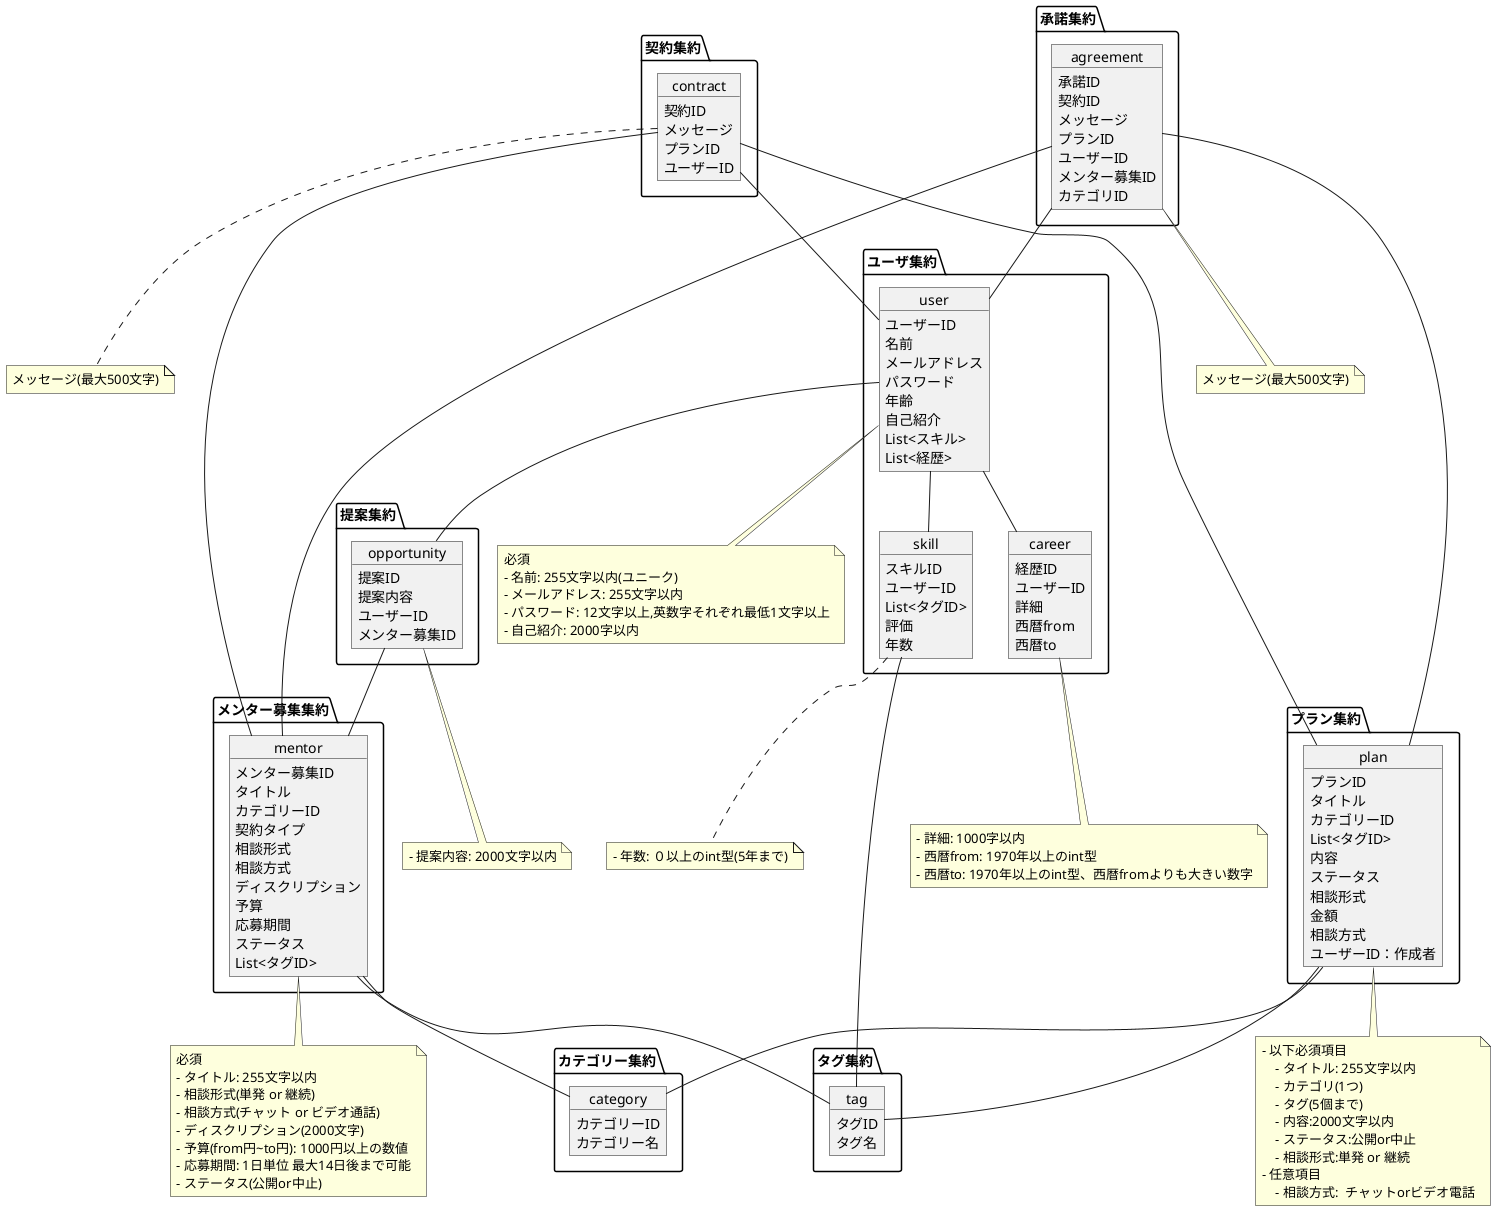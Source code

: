 @startuml
package ユーザ集約 {
object user{
    ユーザーID
    名前
    メールアドレス
    パスワード
    年齢
    自己紹介
    List<スキル>
    List<経歴>
}
object skill{
    スキルID
    ユーザーID
    List<タグID>
    評価
    年数
}
object career{
    経歴ID
    ユーザーID
    詳細
    西暦from
    西暦to
}
}
package メンター募集集約{
object mentor{
    メンター募集ID
    タイトル
    カテゴリーID
    契約タイプ
    相談形式
    相談方式
    ディスクリプション
    予算
    応募期間
    ステータス
    List<タグID>
}
}
package 提案集約{
object opportunity{
    提案ID
    提案内容
    ユーザーID
    メンター募集ID
}
}
package タグ集約{
object tag{
    タグID
    タグ名
}
}
package 契約集約{
object contract{
    契約ID
    メッセージ
    プランID
    ユーザーID
}
}
package 承諾集約{
object agreement{
    承諾ID
    契約ID
    メッセージ
    プランID
    ユーザーID
    メンター募集ID
    カテゴリID
}
}
package プラン集約{
object plan{
    プランID
    タイトル
    カテゴリーID
    List<タグID>
    内容
    ステータス
    相談形式
    金額
    相談方式
    ユーザーID：作成者
}
}
package カテゴリー集約{
object category{
    カテゴリーID
    カテゴリー名
}
}

/'
  Note
'/
note bottom of user
必須
- 名前: 255文字以内(ユニーク)
- メールアドレス: 255文字以内
- パスワード: 12文字以上,英数字それぞれ最低1文字以上
- 自己紹介: 2000字以内
end note

note bottom of skill
- 年数: ０以上のint型(5年まで)
end note

note bottom of career
- 詳細: 1000字以内
- 西暦from: 1970年以上のint型
- 西暦to: 1970年以上のint型、西暦fromよりも大きい数字
end note


note bottom of mentor
必須
- タイトル: 255文字以内
- 相談形式(単発 or 継続)
- 相談方式(チャット or ビデオ通話)
- ディスクリプション(2000文字)
- 予算(from円~to円): 1000円以上の数値
- 応募期間: 1日単位 最大14日後まで可能
- ステータス(公開or中止)
end note

note bottom of opportunity
- 提案内容: 2000文字以内
end note

note bottom of plan
- 以下必須項目
    - タイトル: 255文字以内
    - カテゴリ(1つ)
    - タグ(5個まで)
    - 内容:2000文字以内
    - ステータス:公開or中止
    - 相談形式:単発 or 継続
- 任意項目
    - 相談方式:  チャットorビデオ電話
end note

note bottom of contract
メッセージ(最大500文字)
end note

note bottom of agreement
メッセージ(最大500文字)
end note

/'
  Releate
'/
user -- skill
user -- career 
user -- opportunity
opportunity -- mentor
plan -- tag
skill -- tag
mentor -- tag
contract -- plan
contract -- user
contract -- mentor
agreement -- user
agreement -- plan
agreement -- mentor
plan -- category
mentor -- category

@enduml
